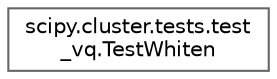 digraph "Graphical Class Hierarchy"
{
 // LATEX_PDF_SIZE
  bgcolor="transparent";
  edge [fontname=Helvetica,fontsize=10,labelfontname=Helvetica,labelfontsize=10];
  node [fontname=Helvetica,fontsize=10,shape=box,height=0.2,width=0.4];
  rankdir="LR";
  Node0 [id="Node000000",label="scipy.cluster.tests.test\l_vq.TestWhiten",height=0.2,width=0.4,color="grey40", fillcolor="white", style="filled",URL="$d9/d3b/classscipy_1_1cluster_1_1tests_1_1test__vq_1_1TestWhiten.html",tooltip=" "];
}
